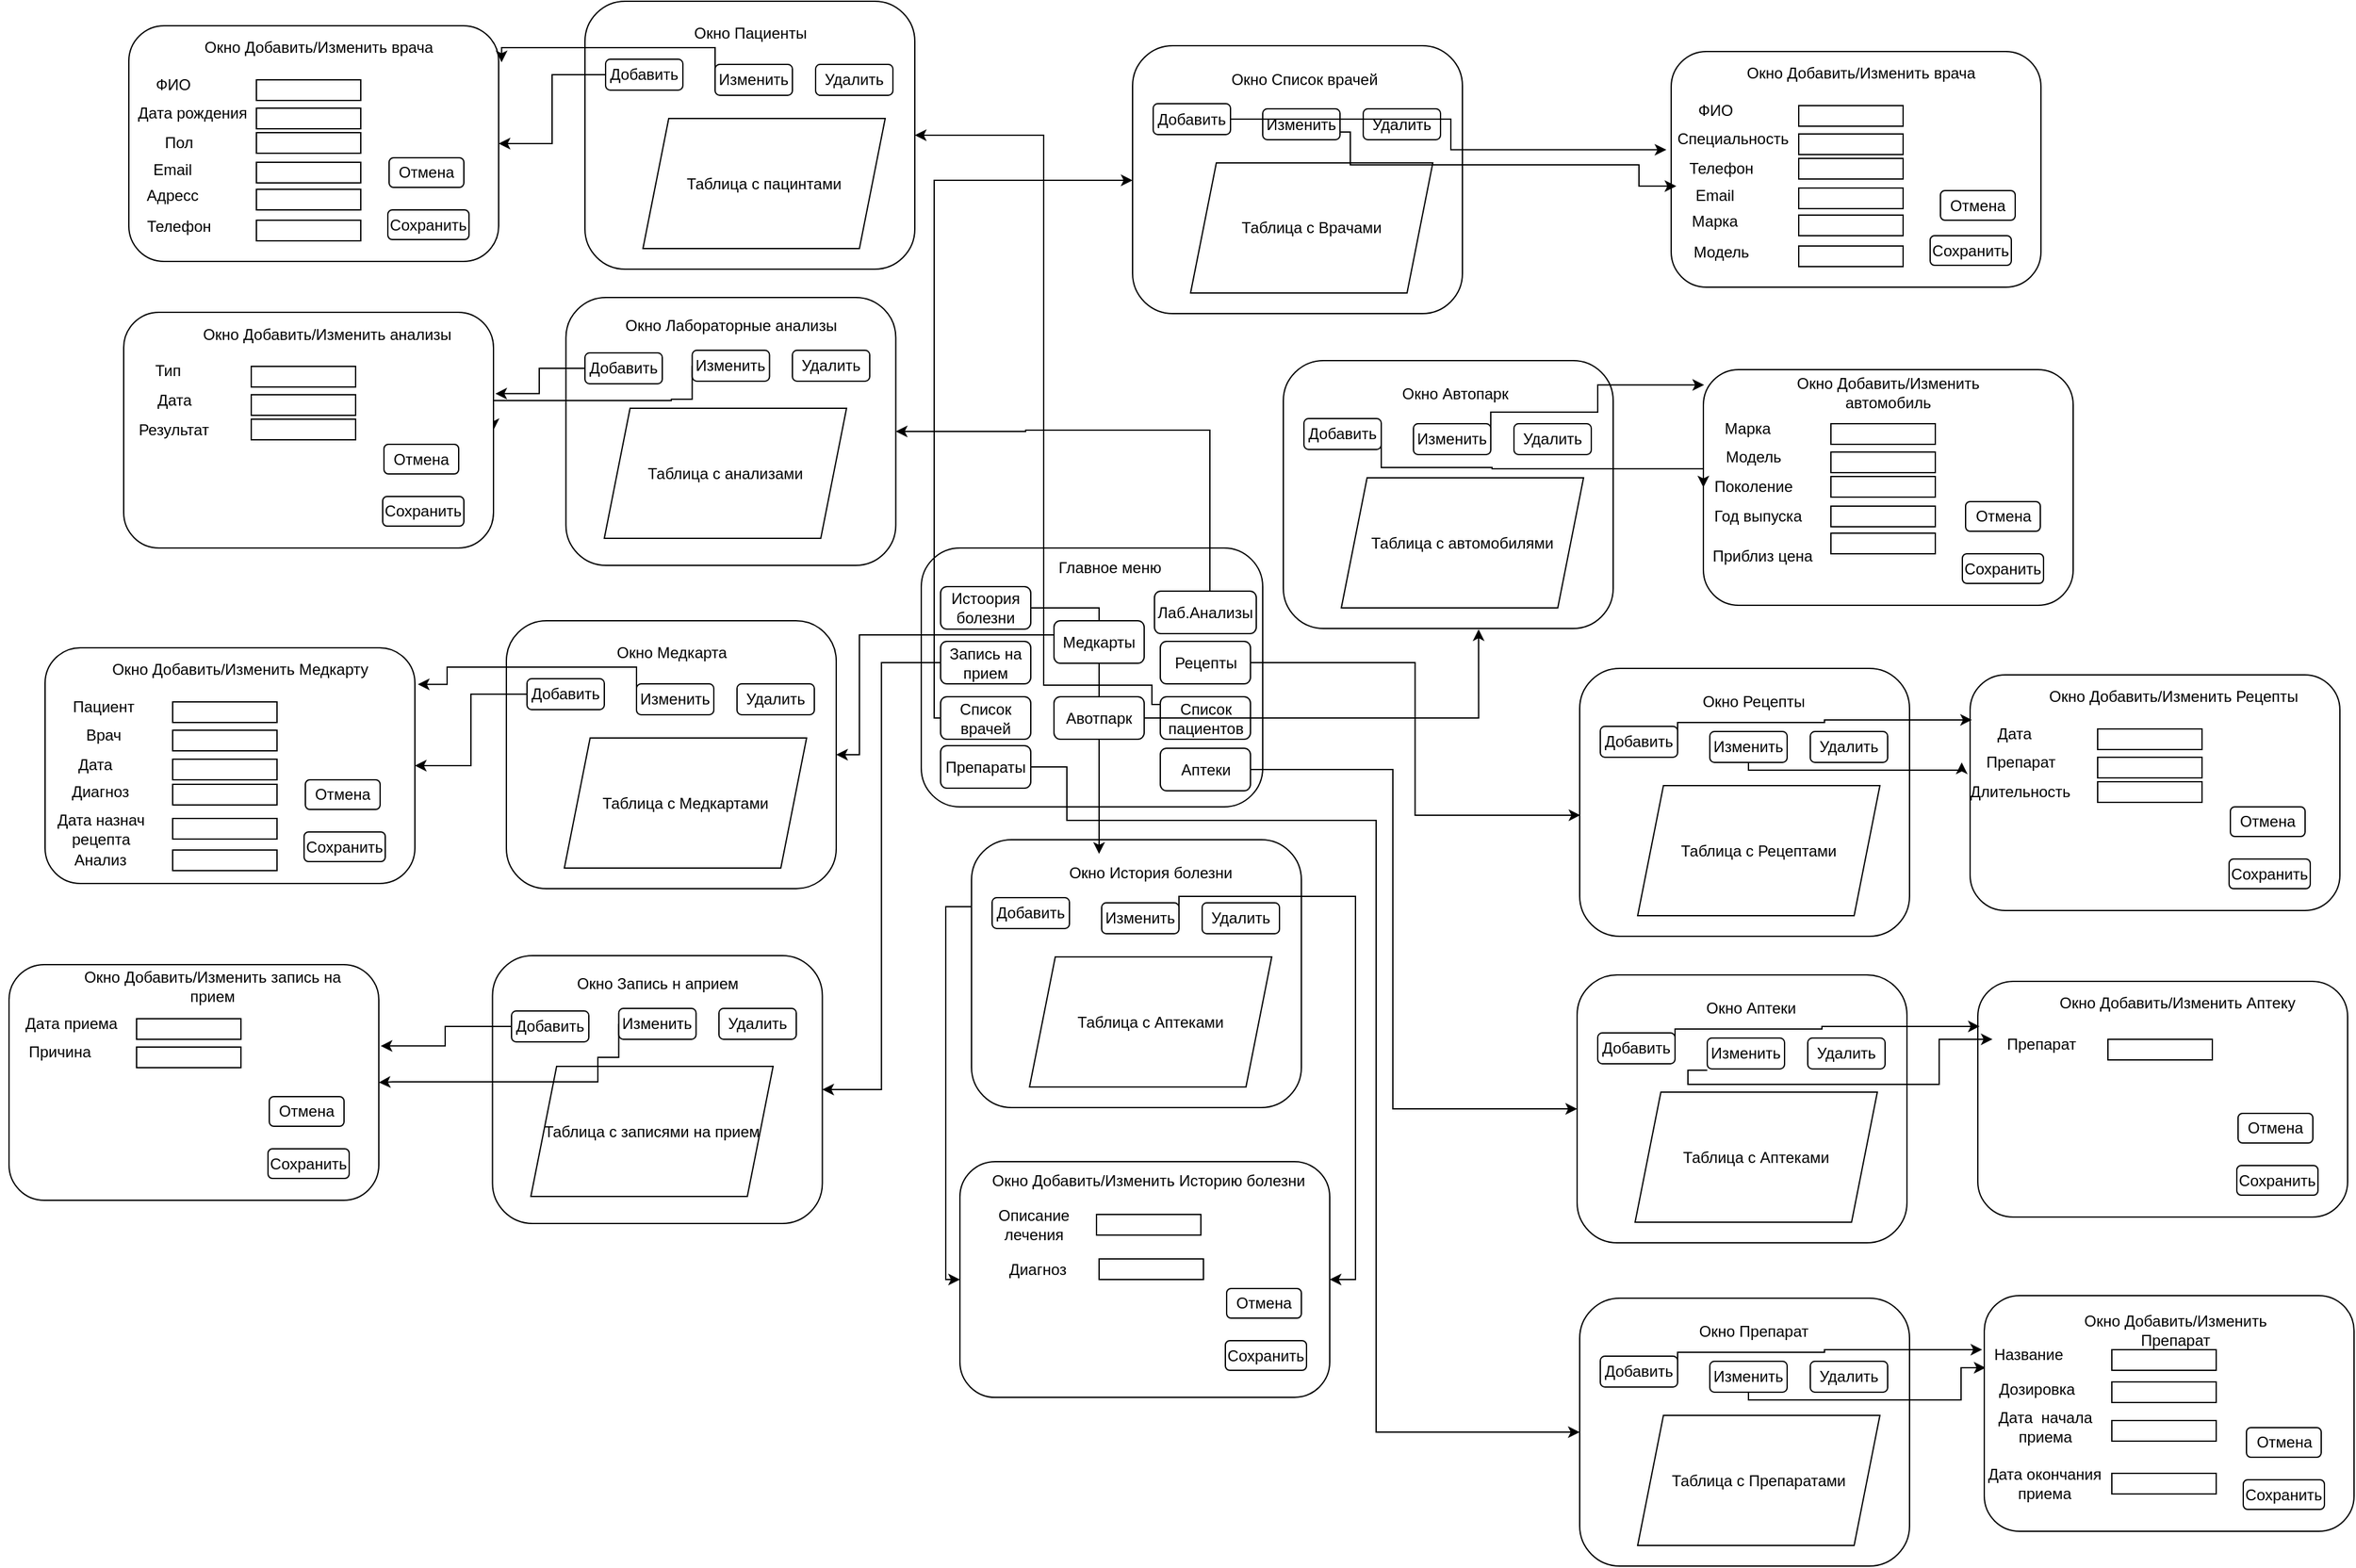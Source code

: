 <mxfile version="24.4.13" type="device">
  <diagram name="Страница — 1" id="p43cIoQ6q70ULzPos9Y_">
    <mxGraphModel dx="3600" dy="2609" grid="0" gridSize="10" guides="1" tooltips="1" connect="1" arrows="1" fold="1" page="1" pageScale="1" pageWidth="827" pageHeight="1169" math="0" shadow="0">
      <root>
        <mxCell id="0" />
        <mxCell id="1" parent="0" />
        <mxCell id="GetknBK_TQtbL3YjagI2-33" value="" style="group" vertex="1" connectable="0" parent="1">
          <mxGeometry x="484" y="-231.5" width="256" height="208" as="geometry" />
        </mxCell>
        <mxCell id="GetknBK_TQtbL3YjagI2-25" value="&lt;div&gt;&lt;br&gt;&lt;/div&gt;" style="rounded=1;whiteSpace=wrap;html=1;container=0;" vertex="1" parent="GetknBK_TQtbL3YjagI2-33">
          <mxGeometry width="256" height="208" as="geometry" />
        </mxCell>
        <mxCell id="GetknBK_TQtbL3YjagI2-26" value="Таблица с Врачами" style="shape=parallelogram;perimeter=parallelogramPerimeter;whiteSpace=wrap;html=1;fixedSize=1;" vertex="1" parent="GetknBK_TQtbL3YjagI2-33">
          <mxGeometry x="45" y="91" width="188" height="101" as="geometry" />
        </mxCell>
        <mxCell id="GetknBK_TQtbL3YjagI2-27" value="Добавить" style="rounded=1;whiteSpace=wrap;html=1;" vertex="1" parent="GetknBK_TQtbL3YjagI2-33">
          <mxGeometry x="16" y="45" width="60" height="24" as="geometry" />
        </mxCell>
        <mxCell id="GetknBK_TQtbL3YjagI2-28" value="Изменить" style="rounded=1;whiteSpace=wrap;html=1;" vertex="1" parent="GetknBK_TQtbL3YjagI2-33">
          <mxGeometry x="101" y="49" width="60" height="24" as="geometry" />
        </mxCell>
        <mxCell id="GetknBK_TQtbL3YjagI2-29" value="Удалить" style="rounded=1;whiteSpace=wrap;html=1;" vertex="1" parent="GetknBK_TQtbL3YjagI2-33">
          <mxGeometry x="179" y="49" width="60" height="24" as="geometry" />
        </mxCell>
        <mxCell id="GetknBK_TQtbL3YjagI2-31" value="Окно Список врачей" style="text;html=1;align=center;verticalAlign=middle;whiteSpace=wrap;rounded=0;" vertex="1" parent="GetknBK_TQtbL3YjagI2-33">
          <mxGeometry x="38" y="11" width="191" height="30" as="geometry" />
        </mxCell>
        <mxCell id="GetknBK_TQtbL3YjagI2-37" value="" style="group" vertex="1" connectable="0" parent="1">
          <mxGeometry x="902" y="-225" width="287" height="181" as="geometry" />
        </mxCell>
        <mxCell id="GetknBK_TQtbL3YjagI2-24" value="сссввцвыы" style="group" vertex="1" connectable="0" parent="GetknBK_TQtbL3YjagI2-37">
          <mxGeometry y="19" width="287" height="162" as="geometry" />
        </mxCell>
        <mxCell id="GetknBK_TQtbL3YjagI2-7" value="" style="rounded=1;whiteSpace=wrap;html=1;" vertex="1" parent="GetknBK_TQtbL3YjagI2-24">
          <mxGeometry y="-21" width="287" height="183" as="geometry" />
        </mxCell>
        <mxCell id="GetknBK_TQtbL3YjagI2-8" value="" style="rounded=0;whiteSpace=wrap;html=1;" vertex="1" parent="GetknBK_TQtbL3YjagI2-24">
          <mxGeometry x="99" y="21" width="81" height="16" as="geometry" />
        </mxCell>
        <mxCell id="GetknBK_TQtbL3YjagI2-9" value="ФИО" style="text;html=1;align=center;verticalAlign=middle;whiteSpace=wrap;rounded=0;" vertex="1" parent="GetknBK_TQtbL3YjagI2-24">
          <mxGeometry x="10.5" y="17" width="47" height="15" as="geometry" />
        </mxCell>
        <mxCell id="GetknBK_TQtbL3YjagI2-10" value="Специальность" style="text;html=1;align=center;verticalAlign=middle;whiteSpace=wrap;rounded=0;" vertex="1" parent="GetknBK_TQtbL3YjagI2-24">
          <mxGeometry x="18" y="32" width="60" height="30" as="geometry" />
        </mxCell>
        <mxCell id="GetknBK_TQtbL3YjagI2-11" value="Телефон" style="text;html=1;align=center;verticalAlign=middle;whiteSpace=wrap;rounded=0;" vertex="1" parent="GetknBK_TQtbL3YjagI2-24">
          <mxGeometry x="9" y="55" width="60" height="30" as="geometry" />
        </mxCell>
        <mxCell id="GetknBK_TQtbL3YjagI2-12" value="Email" style="text;html=1;align=center;verticalAlign=middle;whiteSpace=wrap;rounded=0;" vertex="1" parent="GetknBK_TQtbL3YjagI2-24">
          <mxGeometry x="4" y="76" width="60" height="30" as="geometry" />
        </mxCell>
        <mxCell id="GetknBK_TQtbL3YjagI2-13" value="Марка" style="text;html=1;align=center;verticalAlign=middle;whiteSpace=wrap;rounded=0;" vertex="1" parent="GetknBK_TQtbL3YjagI2-24">
          <mxGeometry x="4" y="96" width="60" height="30" as="geometry" />
        </mxCell>
        <mxCell id="GetknBK_TQtbL3YjagI2-14" value="Модель" style="text;html=1;align=center;verticalAlign=middle;whiteSpace=wrap;rounded=0;" vertex="1" parent="GetknBK_TQtbL3YjagI2-24">
          <mxGeometry x="9" y="120" width="60" height="30" as="geometry" />
        </mxCell>
        <mxCell id="GetknBK_TQtbL3YjagI2-16" value="" style="rounded=0;whiteSpace=wrap;html=1;" vertex="1" parent="GetknBK_TQtbL3YjagI2-24">
          <mxGeometry x="99" y="43" width="81" height="16" as="geometry" />
        </mxCell>
        <mxCell id="GetknBK_TQtbL3YjagI2-17" value="" style="rounded=0;whiteSpace=wrap;html=1;" vertex="1" parent="GetknBK_TQtbL3YjagI2-24">
          <mxGeometry x="99" y="62" width="81" height="16" as="geometry" />
        </mxCell>
        <mxCell id="GetknBK_TQtbL3YjagI2-18" value="" style="rounded=0;whiteSpace=wrap;html=1;" vertex="1" parent="GetknBK_TQtbL3YjagI2-24">
          <mxGeometry x="99" y="85" width="81" height="16" as="geometry" />
        </mxCell>
        <mxCell id="GetknBK_TQtbL3YjagI2-19" value="" style="rounded=0;whiteSpace=wrap;html=1;" vertex="1" parent="GetknBK_TQtbL3YjagI2-24">
          <mxGeometry x="99" y="106" width="81" height="16" as="geometry" />
        </mxCell>
        <mxCell id="GetknBK_TQtbL3YjagI2-20" value="" style="rounded=0;whiteSpace=wrap;html=1;" vertex="1" parent="GetknBK_TQtbL3YjagI2-24">
          <mxGeometry x="99" y="130" width="81" height="16" as="geometry" />
        </mxCell>
        <mxCell id="GetknBK_TQtbL3YjagI2-23" value="Сохранить" style="rounded=1;whiteSpace=wrap;html=1;" vertex="1" parent="GetknBK_TQtbL3YjagI2-24">
          <mxGeometry x="201" y="122" width="63" height="23" as="geometry" />
        </mxCell>
        <mxCell id="GetknBK_TQtbL3YjagI2-99" value="Отмена" style="rounded=1;whiteSpace=wrap;html=1;" vertex="1" parent="GetknBK_TQtbL3YjagI2-24">
          <mxGeometry x="209" y="87" width="58" height="23" as="geometry" />
        </mxCell>
        <mxCell id="GetknBK_TQtbL3YjagI2-34" value="Окно Добавить/Изменить врача" style="text;html=1;align=center;verticalAlign=middle;whiteSpace=wrap;rounded=0;" vertex="1" parent="GetknBK_TQtbL3YjagI2-37">
          <mxGeometry x="52" width="191" height="30" as="geometry" />
        </mxCell>
        <mxCell id="GetknBK_TQtbL3YjagI2-38" style="edgeStyle=orthogonalEdgeStyle;rounded=0;orthogonalLoop=1;jettySize=auto;html=1;exitX=1;exitY=0.5;exitDx=0;exitDy=0;entryX=-0.013;entryY=0.417;entryDx=0;entryDy=0;entryPerimeter=0;" edge="1" parent="1" source="GetknBK_TQtbL3YjagI2-27" target="GetknBK_TQtbL3YjagI2-7">
          <mxGeometry relative="1" as="geometry" />
        </mxCell>
        <mxCell id="GetknBK_TQtbL3YjagI2-39" style="edgeStyle=orthogonalEdgeStyle;rounded=0;orthogonalLoop=1;jettySize=auto;html=1;exitX=1;exitY=0.75;exitDx=0;exitDy=0;entryX=0;entryY=0.25;entryDx=0;entryDy=0;" edge="1" parent="1" source="GetknBK_TQtbL3YjagI2-28" target="GetknBK_TQtbL3YjagI2-12">
          <mxGeometry relative="1" as="geometry">
            <Array as="points">
              <mxPoint x="653" y="-164" />
              <mxPoint x="653" y="-139" />
              <mxPoint x="877" y="-139" />
              <mxPoint x="877" y="-122" />
            </Array>
          </mxGeometry>
        </mxCell>
        <mxCell id="GetknBK_TQtbL3YjagI2-40" value="" style="group" vertex="1" connectable="0" parent="1">
          <mxGeometry x="601" y="13" width="256" height="208" as="geometry" />
        </mxCell>
        <mxCell id="GetknBK_TQtbL3YjagI2-41" value="&lt;div&gt;&lt;br&gt;&lt;/div&gt;" style="rounded=1;whiteSpace=wrap;html=1;container=0;" vertex="1" parent="GetknBK_TQtbL3YjagI2-40">
          <mxGeometry width="256" height="208" as="geometry" />
        </mxCell>
        <mxCell id="GetknBK_TQtbL3YjagI2-42" value="Таблица с автомобилями" style="shape=parallelogram;perimeter=parallelogramPerimeter;whiteSpace=wrap;html=1;fixedSize=1;" vertex="1" parent="GetknBK_TQtbL3YjagI2-40">
          <mxGeometry x="45" y="91" width="188" height="101" as="geometry" />
        </mxCell>
        <mxCell id="GetknBK_TQtbL3YjagI2-43" value="Добавить" style="rounded=1;whiteSpace=wrap;html=1;" vertex="1" parent="GetknBK_TQtbL3YjagI2-40">
          <mxGeometry x="16" y="45" width="60" height="24" as="geometry" />
        </mxCell>
        <mxCell id="GetknBK_TQtbL3YjagI2-44" value="Изменить" style="rounded=1;whiteSpace=wrap;html=1;" vertex="1" parent="GetknBK_TQtbL3YjagI2-40">
          <mxGeometry x="101" y="49" width="60" height="24" as="geometry" />
        </mxCell>
        <mxCell id="GetknBK_TQtbL3YjagI2-45" value="Удалить" style="rounded=1;whiteSpace=wrap;html=1;" vertex="1" parent="GetknBK_TQtbL3YjagI2-40">
          <mxGeometry x="179" y="49" width="60" height="24" as="geometry" />
        </mxCell>
        <mxCell id="GetknBK_TQtbL3YjagI2-46" value="Окно Автопарк" style="text;html=1;align=center;verticalAlign=middle;whiteSpace=wrap;rounded=0;" vertex="1" parent="GetknBK_TQtbL3YjagI2-40">
          <mxGeometry x="38" y="11" width="191" height="30" as="geometry" />
        </mxCell>
        <mxCell id="GetknBK_TQtbL3YjagI2-47" value="" style="group" vertex="1" connectable="0" parent="1">
          <mxGeometry x="927" y="22" width="287" height="181" as="geometry" />
        </mxCell>
        <mxCell id="GetknBK_TQtbL3YjagI2-48" value="сссввцвыы" style="group" vertex="1" connectable="0" parent="GetknBK_TQtbL3YjagI2-47">
          <mxGeometry y="19" width="287" height="162" as="geometry" />
        </mxCell>
        <mxCell id="GetknBK_TQtbL3YjagI2-49" value="" style="rounded=1;whiteSpace=wrap;html=1;" vertex="1" parent="GetknBK_TQtbL3YjagI2-48">
          <mxGeometry y="-21" width="287" height="183" as="geometry" />
        </mxCell>
        <mxCell id="GetknBK_TQtbL3YjagI2-50" value="" style="rounded=0;whiteSpace=wrap;html=1;" vertex="1" parent="GetknBK_TQtbL3YjagI2-48">
          <mxGeometry x="99" y="21" width="81" height="16" as="geometry" />
        </mxCell>
        <mxCell id="GetknBK_TQtbL3YjagI2-51" value="Марка" style="text;html=1;align=center;verticalAlign=middle;whiteSpace=wrap;rounded=0;" vertex="1" parent="GetknBK_TQtbL3YjagI2-48">
          <mxGeometry x="10.5" y="17" width="47" height="15" as="geometry" />
        </mxCell>
        <mxCell id="GetknBK_TQtbL3YjagI2-52" value="Модель" style="text;html=1;align=center;verticalAlign=middle;whiteSpace=wrap;rounded=0;" vertex="1" parent="GetknBK_TQtbL3YjagI2-48">
          <mxGeometry x="9" y="32" width="60" height="30" as="geometry" />
        </mxCell>
        <mxCell id="GetknBK_TQtbL3YjagI2-53" value="Поколение" style="text;html=1;align=center;verticalAlign=middle;whiteSpace=wrap;rounded=0;" vertex="1" parent="GetknBK_TQtbL3YjagI2-48">
          <mxGeometry x="9" y="55" width="60" height="30" as="geometry" />
        </mxCell>
        <mxCell id="GetknBK_TQtbL3YjagI2-54" value="Год выпуска" style="text;html=1;align=center;verticalAlign=middle;whiteSpace=wrap;rounded=0;" vertex="1" parent="GetknBK_TQtbL3YjagI2-48">
          <mxGeometry y="78" width="85" height="30" as="geometry" />
        </mxCell>
        <mxCell id="GetknBK_TQtbL3YjagI2-55" value="Приблиз цена" style="text;html=1;align=center;verticalAlign=middle;whiteSpace=wrap;rounded=0;" vertex="1" parent="GetknBK_TQtbL3YjagI2-48">
          <mxGeometry x="4" y="106" width="84" height="35" as="geometry" />
        </mxCell>
        <mxCell id="GetknBK_TQtbL3YjagI2-57" value="" style="rounded=0;whiteSpace=wrap;html=1;" vertex="1" parent="GetknBK_TQtbL3YjagI2-48">
          <mxGeometry x="99" y="43" width="81" height="16" as="geometry" />
        </mxCell>
        <mxCell id="GetknBK_TQtbL3YjagI2-58" value="" style="rounded=0;whiteSpace=wrap;html=1;" vertex="1" parent="GetknBK_TQtbL3YjagI2-48">
          <mxGeometry x="99" y="62" width="81" height="16" as="geometry" />
        </mxCell>
        <mxCell id="GetknBK_TQtbL3YjagI2-59" value="" style="rounded=0;whiteSpace=wrap;html=1;" vertex="1" parent="GetknBK_TQtbL3YjagI2-48">
          <mxGeometry x="99" y="85" width="81" height="16" as="geometry" />
        </mxCell>
        <mxCell id="GetknBK_TQtbL3YjagI2-60" value="" style="rounded=0;whiteSpace=wrap;html=1;" vertex="1" parent="GetknBK_TQtbL3YjagI2-48">
          <mxGeometry x="99" y="106" width="81" height="16" as="geometry" />
        </mxCell>
        <mxCell id="GetknBK_TQtbL3YjagI2-62" value="Сохранить" style="rounded=1;whiteSpace=wrap;html=1;" vertex="1" parent="GetknBK_TQtbL3YjagI2-48">
          <mxGeometry x="201" y="122" width="63" height="23" as="geometry" />
        </mxCell>
        <mxCell id="GetknBK_TQtbL3YjagI2-98" value="Отмена" style="rounded=1;whiteSpace=wrap;html=1;" vertex="1" parent="GetknBK_TQtbL3YjagI2-48">
          <mxGeometry x="203.5" y="81.5" width="58" height="23" as="geometry" />
        </mxCell>
        <mxCell id="GetknBK_TQtbL3YjagI2-63" value="Окно Добавить/Изменить автомобиль" style="text;html=1;align=center;verticalAlign=middle;whiteSpace=wrap;rounded=0;" vertex="1" parent="1">
          <mxGeometry x="975" y="23" width="191" height="30" as="geometry" />
        </mxCell>
        <mxCell id="GetknBK_TQtbL3YjagI2-64" style="edgeStyle=orthogonalEdgeStyle;rounded=0;orthogonalLoop=1;jettySize=auto;html=1;exitX=1;exitY=0.5;exitDx=0;exitDy=0;entryX=0.002;entryY=0.065;entryDx=0;entryDy=0;entryPerimeter=0;" edge="1" parent="1" source="GetknBK_TQtbL3YjagI2-44" target="GetknBK_TQtbL3YjagI2-49">
          <mxGeometry relative="1" as="geometry">
            <Array as="points">
              <mxPoint x="762" y="53" />
              <mxPoint x="845" y="53" />
              <mxPoint x="845" y="32" />
            </Array>
          </mxGeometry>
        </mxCell>
        <mxCell id="GetknBK_TQtbL3YjagI2-65" style="edgeStyle=orthogonalEdgeStyle;rounded=0;orthogonalLoop=1;jettySize=auto;html=1;exitX=1;exitY=0.5;exitDx=0;exitDy=0;entryX=0;entryY=0.5;entryDx=0;entryDy=0;" edge="1" parent="1" source="GetknBK_TQtbL3YjagI2-43" target="GetknBK_TQtbL3YjagI2-49">
          <mxGeometry relative="1" as="geometry">
            <Array as="points">
              <mxPoint x="677" y="96" />
              <mxPoint x="763" y="96" />
              <mxPoint x="763" y="97" />
              <mxPoint x="927" y="97" />
            </Array>
          </mxGeometry>
        </mxCell>
        <mxCell id="GetknBK_TQtbL3YjagI2-67" value="" style="group" vertex="1" connectable="0" parent="1">
          <mxGeometry x="-295" y="-245" width="287" height="181" as="geometry" />
        </mxCell>
        <mxCell id="GetknBK_TQtbL3YjagI2-68" value="сссввцвыы" style="group" vertex="1" connectable="0" parent="GetknBK_TQtbL3YjagI2-67">
          <mxGeometry y="19" width="287" height="162" as="geometry" />
        </mxCell>
        <mxCell id="GetknBK_TQtbL3YjagI2-69" value="" style="rounded=1;whiteSpace=wrap;html=1;" vertex="1" parent="GetknBK_TQtbL3YjagI2-68">
          <mxGeometry y="-21" width="287" height="183" as="geometry" />
        </mxCell>
        <mxCell id="GetknBK_TQtbL3YjagI2-70" value="" style="rounded=0;whiteSpace=wrap;html=1;" vertex="1" parent="GetknBK_TQtbL3YjagI2-68">
          <mxGeometry x="99" y="21" width="81" height="16" as="geometry" />
        </mxCell>
        <mxCell id="GetknBK_TQtbL3YjagI2-71" value="ФИО" style="text;html=1;align=center;verticalAlign=middle;whiteSpace=wrap;rounded=0;" vertex="1" parent="GetknBK_TQtbL3YjagI2-68">
          <mxGeometry x="10.5" y="17" width="47" height="15" as="geometry" />
        </mxCell>
        <mxCell id="GetknBK_TQtbL3YjagI2-72" value="Дата рождения" style="text;html=1;align=center;verticalAlign=middle;whiteSpace=wrap;rounded=0;" vertex="1" parent="GetknBK_TQtbL3YjagI2-68">
          <mxGeometry x="4" y="32" width="91" height="30" as="geometry" />
        </mxCell>
        <mxCell id="GetknBK_TQtbL3YjagI2-73" value="Пол" style="text;html=1;align=center;verticalAlign=middle;whiteSpace=wrap;rounded=0;" vertex="1" parent="GetknBK_TQtbL3YjagI2-68">
          <mxGeometry x="9" y="55" width="60" height="30" as="geometry" />
        </mxCell>
        <mxCell id="GetknBK_TQtbL3YjagI2-74" value="Email" style="text;html=1;align=center;verticalAlign=middle;whiteSpace=wrap;rounded=0;" vertex="1" parent="GetknBK_TQtbL3YjagI2-68">
          <mxGeometry x="4" y="76" width="60" height="30" as="geometry" />
        </mxCell>
        <mxCell id="GetknBK_TQtbL3YjagI2-75" value="Адресс" style="text;html=1;align=center;verticalAlign=middle;whiteSpace=wrap;rounded=0;" vertex="1" parent="GetknBK_TQtbL3YjagI2-68">
          <mxGeometry x="4" y="96" width="60" height="30" as="geometry" />
        </mxCell>
        <mxCell id="GetknBK_TQtbL3YjagI2-76" value="Телефон" style="text;html=1;align=center;verticalAlign=middle;whiteSpace=wrap;rounded=0;" vertex="1" parent="GetknBK_TQtbL3YjagI2-68">
          <mxGeometry x="9" y="120" width="60" height="30" as="geometry" />
        </mxCell>
        <mxCell id="GetknBK_TQtbL3YjagI2-77" value="" style="rounded=0;whiteSpace=wrap;html=1;" vertex="1" parent="GetknBK_TQtbL3YjagI2-68">
          <mxGeometry x="99" y="43" width="81" height="16" as="geometry" />
        </mxCell>
        <mxCell id="GetknBK_TQtbL3YjagI2-78" value="" style="rounded=0;whiteSpace=wrap;html=1;" vertex="1" parent="GetknBK_TQtbL3YjagI2-68">
          <mxGeometry x="99" y="62" width="81" height="16" as="geometry" />
        </mxCell>
        <mxCell id="GetknBK_TQtbL3YjagI2-79" value="" style="rounded=0;whiteSpace=wrap;html=1;" vertex="1" parent="GetknBK_TQtbL3YjagI2-68">
          <mxGeometry x="99" y="85" width="81" height="16" as="geometry" />
        </mxCell>
        <mxCell id="GetknBK_TQtbL3YjagI2-80" value="" style="rounded=0;whiteSpace=wrap;html=1;" vertex="1" parent="GetknBK_TQtbL3YjagI2-68">
          <mxGeometry x="99" y="106" width="81" height="16" as="geometry" />
        </mxCell>
        <mxCell id="GetknBK_TQtbL3YjagI2-81" value="" style="rounded=0;whiteSpace=wrap;html=1;" vertex="1" parent="GetknBK_TQtbL3YjagI2-68">
          <mxGeometry x="99" y="130" width="81" height="16" as="geometry" />
        </mxCell>
        <mxCell id="GetknBK_TQtbL3YjagI2-82" value="Сохранить" style="rounded=1;whiteSpace=wrap;html=1;" vertex="1" parent="GetknBK_TQtbL3YjagI2-68">
          <mxGeometry x="201" y="122" width="63" height="23" as="geometry" />
        </mxCell>
        <mxCell id="GetknBK_TQtbL3YjagI2-97" value="Отмена" style="rounded=1;whiteSpace=wrap;html=1;" vertex="1" parent="GetknBK_TQtbL3YjagI2-68">
          <mxGeometry x="202" y="81.5" width="58" height="23" as="geometry" />
        </mxCell>
        <mxCell id="GetknBK_TQtbL3YjagI2-83" value="Окно Добавить/Изменить врача" style="text;html=1;align=center;verticalAlign=middle;whiteSpace=wrap;rounded=0;" vertex="1" parent="GetknBK_TQtbL3YjagI2-67">
          <mxGeometry x="52" width="191" height="30" as="geometry" />
        </mxCell>
        <mxCell id="GetknBK_TQtbL3YjagI2-89" value="&lt;div&gt;&lt;br&gt;&lt;/div&gt;" style="rounded=1;whiteSpace=wrap;html=1;container=0;" vertex="1" parent="1">
          <mxGeometry x="44.23" y="-36.0" width="256" height="208" as="geometry" />
        </mxCell>
        <mxCell id="GetknBK_TQtbL3YjagI2-90" value="Таблица с анализами" style="shape=parallelogram;perimeter=parallelogramPerimeter;whiteSpace=wrap;html=1;fixedSize=1;" vertex="1" parent="1">
          <mxGeometry x="74" y="50.0" width="188" height="101" as="geometry" />
        </mxCell>
        <mxCell id="GetknBK_TQtbL3YjagI2-121" style="edgeStyle=orthogonalEdgeStyle;rounded=0;orthogonalLoop=1;jettySize=auto;html=1;exitX=0;exitY=0.5;exitDx=0;exitDy=0;entryX=1.005;entryY=0.345;entryDx=0;entryDy=0;entryPerimeter=0;" edge="1" parent="1" source="GetknBK_TQtbL3YjagI2-91" target="GetknBK_TQtbL3YjagI2-102">
          <mxGeometry relative="1" as="geometry">
            <mxPoint x="-129.0" y="-20.75" as="targetPoint" />
          </mxGeometry>
        </mxCell>
        <mxCell id="GetknBK_TQtbL3YjagI2-91" value="Добавить" style="rounded=1;whiteSpace=wrap;html=1;" vertex="1" parent="1">
          <mxGeometry x="59" y="7.0" width="60" height="24" as="geometry" />
        </mxCell>
        <mxCell id="GetknBK_TQtbL3YjagI2-122" style="edgeStyle=orthogonalEdgeStyle;rounded=0;orthogonalLoop=1;jettySize=auto;html=1;exitX=0;exitY=0.5;exitDx=0;exitDy=0;entryX=1;entryY=0.5;entryDx=0;entryDy=0;" edge="1" parent="1" source="GetknBK_TQtbL3YjagI2-93" target="GetknBK_TQtbL3YjagI2-102">
          <mxGeometry relative="1" as="geometry">
            <Array as="points">
              <mxPoint x="142" y="43" />
              <mxPoint x="126" y="43" />
              <mxPoint x="-102" y="44" />
            </Array>
          </mxGeometry>
        </mxCell>
        <mxCell id="GetknBK_TQtbL3YjagI2-93" value="Изменить" style="rounded=1;whiteSpace=wrap;html=1;" vertex="1" parent="1">
          <mxGeometry x="142.23" y="5.0" width="60" height="24" as="geometry" />
        </mxCell>
        <mxCell id="GetknBK_TQtbL3YjagI2-94" value="Удалить" style="rounded=1;whiteSpace=wrap;html=1;" vertex="1" parent="1">
          <mxGeometry x="220" y="5.0" width="60" height="24" as="geometry" />
        </mxCell>
        <mxCell id="GetknBK_TQtbL3YjagI2-95" value="Окно Лабораторные анализы" style="text;html=1;align=center;verticalAlign=middle;whiteSpace=wrap;rounded=0;" vertex="1" parent="1">
          <mxGeometry x="79.87" y="-29" width="184.73" height="30" as="geometry" />
        </mxCell>
        <mxCell id="GetknBK_TQtbL3YjagI2-100" value="" style="group" vertex="1" connectable="0" parent="1">
          <mxGeometry x="-299" y="-22.5" width="287" height="181" as="geometry" />
        </mxCell>
        <mxCell id="GetknBK_TQtbL3YjagI2-101" value="сссввцвыы" style="group" vertex="1" connectable="0" parent="GetknBK_TQtbL3YjagI2-100">
          <mxGeometry y="19" width="287" height="162" as="geometry" />
        </mxCell>
        <mxCell id="GetknBK_TQtbL3YjagI2-102" value="" style="rounded=1;whiteSpace=wrap;html=1;" vertex="1" parent="GetknBK_TQtbL3YjagI2-101">
          <mxGeometry y="-21" width="287" height="183" as="geometry" />
        </mxCell>
        <mxCell id="GetknBK_TQtbL3YjagI2-103" value="" style="rounded=0;whiteSpace=wrap;html=1;" vertex="1" parent="GetknBK_TQtbL3YjagI2-101">
          <mxGeometry x="99" y="21" width="81" height="16" as="geometry" />
        </mxCell>
        <mxCell id="GetknBK_TQtbL3YjagI2-104" value="Тип" style="text;html=1;align=center;verticalAlign=middle;whiteSpace=wrap;rounded=0;" vertex="1" parent="GetknBK_TQtbL3YjagI2-101">
          <mxGeometry x="10.5" y="17" width="47" height="15" as="geometry" />
        </mxCell>
        <mxCell id="GetknBK_TQtbL3YjagI2-105" value="Дата" style="text;html=1;align=center;verticalAlign=middle;whiteSpace=wrap;rounded=0;" vertex="1" parent="GetknBK_TQtbL3YjagI2-101">
          <mxGeometry x="-6.5" y="32" width="91" height="30" as="geometry" />
        </mxCell>
        <mxCell id="GetknBK_TQtbL3YjagI2-106" value="Результат" style="text;html=1;align=center;verticalAlign=middle;whiteSpace=wrap;rounded=0;" vertex="1" parent="GetknBK_TQtbL3YjagI2-101">
          <mxGeometry x="9" y="55" width="60" height="30" as="geometry" />
        </mxCell>
        <mxCell id="GetknBK_TQtbL3YjagI2-110" value="" style="rounded=0;whiteSpace=wrap;html=1;" vertex="1" parent="GetknBK_TQtbL3YjagI2-101">
          <mxGeometry x="99" y="43" width="81" height="16" as="geometry" />
        </mxCell>
        <mxCell id="GetknBK_TQtbL3YjagI2-111" value="" style="rounded=0;whiteSpace=wrap;html=1;" vertex="1" parent="GetknBK_TQtbL3YjagI2-101">
          <mxGeometry x="99" y="62" width="81" height="16" as="geometry" />
        </mxCell>
        <mxCell id="GetknBK_TQtbL3YjagI2-115" value="Сохранить" style="rounded=1;whiteSpace=wrap;html=1;" vertex="1" parent="GetknBK_TQtbL3YjagI2-101">
          <mxGeometry x="201" y="122" width="63" height="23" as="geometry" />
        </mxCell>
        <mxCell id="GetknBK_TQtbL3YjagI2-116" value="Отмена" style="rounded=1;whiteSpace=wrap;html=1;" vertex="1" parent="GetknBK_TQtbL3YjagI2-101">
          <mxGeometry x="202" y="81.5" width="58" height="23" as="geometry" />
        </mxCell>
        <mxCell id="GetknBK_TQtbL3YjagI2-117" value="Окно Добавить/Изменить анализы" style="text;html=1;align=center;verticalAlign=middle;whiteSpace=wrap;rounded=0;" vertex="1" parent="GetknBK_TQtbL3YjagI2-100">
          <mxGeometry x="52" width="212" height="30" as="geometry" />
        </mxCell>
        <mxCell id="GetknBK_TQtbL3YjagI2-129" value="" style="group" vertex="1" connectable="0" parent="1">
          <mxGeometry x="831" y="252" width="256" height="208" as="geometry" />
        </mxCell>
        <mxCell id="GetknBK_TQtbL3YjagI2-130" value="&lt;div&gt;&lt;br&gt;&lt;/div&gt;" style="rounded=1;whiteSpace=wrap;html=1;container=0;" vertex="1" parent="GetknBK_TQtbL3YjagI2-129">
          <mxGeometry width="256" height="208" as="geometry" />
        </mxCell>
        <mxCell id="GetknBK_TQtbL3YjagI2-131" value="Таблица с Рецептами" style="shape=parallelogram;perimeter=parallelogramPerimeter;whiteSpace=wrap;html=1;fixedSize=1;" vertex="1" parent="GetknBK_TQtbL3YjagI2-129">
          <mxGeometry x="45" y="91" width="188" height="101" as="geometry" />
        </mxCell>
        <mxCell id="GetknBK_TQtbL3YjagI2-132" value="Добавить" style="rounded=1;whiteSpace=wrap;html=1;" vertex="1" parent="GetknBK_TQtbL3YjagI2-129">
          <mxGeometry x="16" y="45" width="60" height="24" as="geometry" />
        </mxCell>
        <mxCell id="GetknBK_TQtbL3YjagI2-133" value="Изменить" style="rounded=1;whiteSpace=wrap;html=1;" vertex="1" parent="GetknBK_TQtbL3YjagI2-129">
          <mxGeometry x="101" y="49" width="60" height="24" as="geometry" />
        </mxCell>
        <mxCell id="GetknBK_TQtbL3YjagI2-134" value="Удалить" style="rounded=1;whiteSpace=wrap;html=1;" vertex="1" parent="GetknBK_TQtbL3YjagI2-129">
          <mxGeometry x="179" y="49" width="60" height="24" as="geometry" />
        </mxCell>
        <mxCell id="GetknBK_TQtbL3YjagI2-135" value="&amp;nbsp;Окно Рецепты" style="text;html=1;align=center;verticalAlign=middle;whiteSpace=wrap;rounded=0;" vertex="1" parent="GetknBK_TQtbL3YjagI2-129">
          <mxGeometry x="38" y="11" width="191" height="30" as="geometry" />
        </mxCell>
        <mxCell id="GetknBK_TQtbL3YjagI2-136" value="" style="group" vertex="1" connectable="0" parent="1">
          <mxGeometry x="1134" y="259" width="287" height="181" as="geometry" />
        </mxCell>
        <mxCell id="GetknBK_TQtbL3YjagI2-137" value="сссввцвыы" style="group" vertex="1" connectable="0" parent="GetknBK_TQtbL3YjagI2-136">
          <mxGeometry y="19" width="287" height="162" as="geometry" />
        </mxCell>
        <mxCell id="GetknBK_TQtbL3YjagI2-138" value="" style="rounded=1;whiteSpace=wrap;html=1;" vertex="1" parent="GetknBK_TQtbL3YjagI2-137">
          <mxGeometry y="-21" width="287" height="183" as="geometry" />
        </mxCell>
        <mxCell id="GetknBK_TQtbL3YjagI2-139" value="" style="rounded=0;whiteSpace=wrap;html=1;" vertex="1" parent="GetknBK_TQtbL3YjagI2-137">
          <mxGeometry x="99" y="21" width="81" height="16" as="geometry" />
        </mxCell>
        <mxCell id="GetknBK_TQtbL3YjagI2-140" value="Дата" style="text;html=1;align=center;verticalAlign=middle;whiteSpace=wrap;rounded=0;" vertex="1" parent="GetknBK_TQtbL3YjagI2-137">
          <mxGeometry x="10.5" y="17" width="47" height="15" as="geometry" />
        </mxCell>
        <mxCell id="GetknBK_TQtbL3YjagI2-141" value="Препарат" style="text;html=1;align=center;verticalAlign=middle;whiteSpace=wrap;rounded=0;" vertex="1" parent="GetknBK_TQtbL3YjagI2-137">
          <mxGeometry x="-6.5" y="32" width="91" height="30" as="geometry" />
        </mxCell>
        <mxCell id="GetknBK_TQtbL3YjagI2-142" value="Длительность" style="text;html=1;align=center;verticalAlign=middle;whiteSpace=wrap;rounded=0;" vertex="1" parent="GetknBK_TQtbL3YjagI2-137">
          <mxGeometry x="9" y="55" width="60" height="30" as="geometry" />
        </mxCell>
        <mxCell id="GetknBK_TQtbL3YjagI2-143" value="" style="rounded=0;whiteSpace=wrap;html=1;" vertex="1" parent="GetknBK_TQtbL3YjagI2-137">
          <mxGeometry x="99" y="43" width="81" height="16" as="geometry" />
        </mxCell>
        <mxCell id="GetknBK_TQtbL3YjagI2-144" value="" style="rounded=0;whiteSpace=wrap;html=1;" vertex="1" parent="GetknBK_TQtbL3YjagI2-137">
          <mxGeometry x="99" y="62" width="81" height="16" as="geometry" />
        </mxCell>
        <mxCell id="GetknBK_TQtbL3YjagI2-145" value="Сохранить" style="rounded=1;whiteSpace=wrap;html=1;" vertex="1" parent="GetknBK_TQtbL3YjagI2-137">
          <mxGeometry x="201" y="122" width="63" height="23" as="geometry" />
        </mxCell>
        <mxCell id="GetknBK_TQtbL3YjagI2-146" value="Отмена" style="rounded=1;whiteSpace=wrap;html=1;" vertex="1" parent="GetknBK_TQtbL3YjagI2-137">
          <mxGeometry x="202" y="81.5" width="58" height="23" as="geometry" />
        </mxCell>
        <mxCell id="GetknBK_TQtbL3YjagI2-147" value="Окно Добавить/Изменить Рецепты" style="text;html=1;align=center;verticalAlign=middle;whiteSpace=wrap;rounded=0;" vertex="1" parent="GetknBK_TQtbL3YjagI2-136">
          <mxGeometry x="52" width="212" height="30" as="geometry" />
        </mxCell>
        <mxCell id="GetknBK_TQtbL3YjagI2-148" style="edgeStyle=orthogonalEdgeStyle;rounded=0;orthogonalLoop=1;jettySize=auto;html=1;exitX=0.5;exitY=1;exitDx=0;exitDy=0;entryX=0;entryY=0.5;entryDx=0;entryDy=0;" edge="1" parent="1" source="GetknBK_TQtbL3YjagI2-133" target="GetknBK_TQtbL3YjagI2-141">
          <mxGeometry relative="1" as="geometry">
            <Array as="points">
              <mxPoint x="962" y="331" />
              <mxPoint x="1127" y="331" />
            </Array>
          </mxGeometry>
        </mxCell>
        <mxCell id="GetknBK_TQtbL3YjagI2-149" style="edgeStyle=orthogonalEdgeStyle;rounded=0;orthogonalLoop=1;jettySize=auto;html=1;exitX=1;exitY=0.5;exitDx=0;exitDy=0;entryX=0.005;entryY=0.191;entryDx=0;entryDy=0;entryPerimeter=0;" edge="1" parent="1" source="GetknBK_TQtbL3YjagI2-132" target="GetknBK_TQtbL3YjagI2-138">
          <mxGeometry relative="1" as="geometry">
            <Array as="points">
              <mxPoint x="907" y="294" />
              <mxPoint x="1021" y="294" />
              <mxPoint x="1021" y="292" />
            </Array>
          </mxGeometry>
        </mxCell>
        <mxCell id="GetknBK_TQtbL3YjagI2-150" value="" style="group" vertex="1" connectable="0" parent="1">
          <mxGeometry x="829" y="490" width="281" height="225" as="geometry" />
        </mxCell>
        <mxCell id="GetknBK_TQtbL3YjagI2-151" value="&lt;div&gt;&lt;br&gt;&lt;/div&gt;" style="rounded=1;whiteSpace=wrap;html=1;container=0;" vertex="1" parent="GetknBK_TQtbL3YjagI2-150">
          <mxGeometry width="256" height="208" as="geometry" />
        </mxCell>
        <mxCell id="GetknBK_TQtbL3YjagI2-152" value="Таблица с Аптеками" style="shape=parallelogram;perimeter=parallelogramPerimeter;whiteSpace=wrap;html=1;fixedSize=1;" vertex="1" parent="GetknBK_TQtbL3YjagI2-150">
          <mxGeometry x="45" y="91" width="188" height="101" as="geometry" />
        </mxCell>
        <mxCell id="GetknBK_TQtbL3YjagI2-153" value="Добавить" style="rounded=1;whiteSpace=wrap;html=1;" vertex="1" parent="GetknBK_TQtbL3YjagI2-150">
          <mxGeometry x="16" y="45" width="60" height="24" as="geometry" />
        </mxCell>
        <mxCell id="GetknBK_TQtbL3YjagI2-154" value="Изменить" style="rounded=1;whiteSpace=wrap;html=1;" vertex="1" parent="GetknBK_TQtbL3YjagI2-150">
          <mxGeometry x="101" y="49" width="60" height="24" as="geometry" />
        </mxCell>
        <mxCell id="GetknBK_TQtbL3YjagI2-155" value="Удалить" style="rounded=1;whiteSpace=wrap;html=1;" vertex="1" parent="GetknBK_TQtbL3YjagI2-150">
          <mxGeometry x="179" y="49" width="60" height="24" as="geometry" />
        </mxCell>
        <mxCell id="GetknBK_TQtbL3YjagI2-156" value="&amp;nbsp;Окно Аптеки" style="text;html=1;align=center;verticalAlign=middle;whiteSpace=wrap;rounded=0;" vertex="1" parent="GetknBK_TQtbL3YjagI2-150">
          <mxGeometry x="38" y="11" width="191" height="30" as="geometry" />
        </mxCell>
        <mxCell id="GetknBK_TQtbL3YjagI2-157" value="" style="group" vertex="1" connectable="0" parent="1">
          <mxGeometry x="1137" y="497" width="287" height="181" as="geometry" />
        </mxCell>
        <mxCell id="GetknBK_TQtbL3YjagI2-158" value="сссввцвыы" style="group" vertex="1" connectable="0" parent="GetknBK_TQtbL3YjagI2-157">
          <mxGeometry x="3" y="19" width="287" height="162" as="geometry" />
        </mxCell>
        <mxCell id="GetknBK_TQtbL3YjagI2-159" value="" style="rounded=1;whiteSpace=wrap;html=1;" vertex="1" parent="GetknBK_TQtbL3YjagI2-158">
          <mxGeometry y="-21" width="287" height="183" as="geometry" />
        </mxCell>
        <mxCell id="GetknBK_TQtbL3YjagI2-162" value="Препарат" style="text;html=1;align=center;verticalAlign=middle;whiteSpace=wrap;rounded=0;" vertex="1" parent="GetknBK_TQtbL3YjagI2-158">
          <mxGeometry x="4" y="13" width="91" height="30" as="geometry" />
        </mxCell>
        <mxCell id="GetknBK_TQtbL3YjagI2-164" value="" style="rounded=0;whiteSpace=wrap;html=1;" vertex="1" parent="GetknBK_TQtbL3YjagI2-158">
          <mxGeometry x="101" y="24" width="81" height="16" as="geometry" />
        </mxCell>
        <mxCell id="GetknBK_TQtbL3YjagI2-166" value="Сохранить" style="rounded=1;whiteSpace=wrap;html=1;" vertex="1" parent="GetknBK_TQtbL3YjagI2-158">
          <mxGeometry x="201" y="122" width="63" height="23" as="geometry" />
        </mxCell>
        <mxCell id="GetknBK_TQtbL3YjagI2-167" value="Отмена" style="rounded=1;whiteSpace=wrap;html=1;" vertex="1" parent="GetknBK_TQtbL3YjagI2-158">
          <mxGeometry x="202" y="81.5" width="58" height="23" as="geometry" />
        </mxCell>
        <mxCell id="GetknBK_TQtbL3YjagI2-168" value="Окно Добавить/Изменить Аптеку" style="text;html=1;align=center;verticalAlign=middle;whiteSpace=wrap;rounded=0;" vertex="1" parent="GetknBK_TQtbL3YjagI2-157">
          <mxGeometry x="52" width="212" height="30" as="geometry" />
        </mxCell>
        <mxCell id="GetknBK_TQtbL3YjagI2-170" style="edgeStyle=orthogonalEdgeStyle;rounded=0;orthogonalLoop=1;jettySize=auto;html=1;exitX=1;exitY=0.5;exitDx=0;exitDy=0;entryX=0.005;entryY=0.191;entryDx=0;entryDy=0;entryPerimeter=0;" edge="1" parent="1" source="GetknBK_TQtbL3YjagI2-153" target="GetknBK_TQtbL3YjagI2-159">
          <mxGeometry relative="1" as="geometry">
            <Array as="points">
              <mxPoint x="905" y="532" />
              <mxPoint x="1019" y="532" />
              <mxPoint x="1019" y="530" />
            </Array>
          </mxGeometry>
        </mxCell>
        <mxCell id="GetknBK_TQtbL3YjagI2-171" value="" style="group" vertex="1" connectable="0" parent="1">
          <mxGeometry x="831" y="741" width="256" height="208" as="geometry" />
        </mxCell>
        <mxCell id="GetknBK_TQtbL3YjagI2-172" value="&lt;div&gt;&lt;br&gt;&lt;/div&gt;" style="rounded=1;whiteSpace=wrap;html=1;container=0;" vertex="1" parent="GetknBK_TQtbL3YjagI2-171">
          <mxGeometry width="256" height="208" as="geometry" />
        </mxCell>
        <mxCell id="GetknBK_TQtbL3YjagI2-173" value="Таблица с Препаратами" style="shape=parallelogram;perimeter=parallelogramPerimeter;whiteSpace=wrap;html=1;fixedSize=1;" vertex="1" parent="GetknBK_TQtbL3YjagI2-171">
          <mxGeometry x="45" y="91" width="188" height="101" as="geometry" />
        </mxCell>
        <mxCell id="GetknBK_TQtbL3YjagI2-174" value="Добавить" style="rounded=1;whiteSpace=wrap;html=1;" vertex="1" parent="GetknBK_TQtbL3YjagI2-171">
          <mxGeometry x="16" y="45" width="60" height="24" as="geometry" />
        </mxCell>
        <mxCell id="GetknBK_TQtbL3YjagI2-175" value="Изменить" style="rounded=1;whiteSpace=wrap;html=1;" vertex="1" parent="GetknBK_TQtbL3YjagI2-171">
          <mxGeometry x="101" y="49" width="60" height="24" as="geometry" />
        </mxCell>
        <mxCell id="GetknBK_TQtbL3YjagI2-176" value="Удалить" style="rounded=1;whiteSpace=wrap;html=1;" vertex="1" parent="GetknBK_TQtbL3YjagI2-171">
          <mxGeometry x="179" y="49" width="60" height="24" as="geometry" />
        </mxCell>
        <mxCell id="GetknBK_TQtbL3YjagI2-177" value="&amp;nbsp;Окно Препарат" style="text;html=1;align=center;verticalAlign=middle;whiteSpace=wrap;rounded=0;" vertex="1" parent="GetknBK_TQtbL3YjagI2-171">
          <mxGeometry x="38" y="11" width="191" height="30" as="geometry" />
        </mxCell>
        <mxCell id="GetknBK_TQtbL3YjagI2-186" style="edgeStyle=orthogonalEdgeStyle;rounded=0;orthogonalLoop=1;jettySize=auto;html=1;exitX=0.5;exitY=1;exitDx=0;exitDy=0;entryX=0;entryY=0.5;entryDx=0;entryDy=0;" edge="1" parent="1" source="GetknBK_TQtbL3YjagI2-175">
          <mxGeometry relative="1" as="geometry">
            <Array as="points">
              <mxPoint x="962" y="820" />
              <mxPoint x="1127" y="820" />
            </Array>
            <mxPoint x="1146" y="795" as="targetPoint" />
          </mxGeometry>
        </mxCell>
        <mxCell id="GetknBK_TQtbL3YjagI2-187" style="edgeStyle=orthogonalEdgeStyle;rounded=0;orthogonalLoop=1;jettySize=auto;html=1;exitX=1;exitY=0.5;exitDx=0;exitDy=0;entryX=0.005;entryY=0.191;entryDx=0;entryDy=0;entryPerimeter=0;" edge="1" parent="1" source="GetknBK_TQtbL3YjagI2-174">
          <mxGeometry relative="1" as="geometry">
            <Array as="points">
              <mxPoint x="907" y="783" />
              <mxPoint x="1021" y="783" />
              <mxPoint x="1021" y="781" />
            </Array>
            <mxPoint x="1143.435" y="780.953" as="targetPoint" />
          </mxGeometry>
        </mxCell>
        <mxCell id="GetknBK_TQtbL3YjagI2-188" value="" style="group" vertex="1" connectable="0" parent="1">
          <mxGeometry x="1145" y="741" width="287" height="181" as="geometry" />
        </mxCell>
        <mxCell id="GetknBK_TQtbL3YjagI2-189" value="сссввцвыы" style="group" vertex="1" connectable="0" parent="GetknBK_TQtbL3YjagI2-188">
          <mxGeometry y="19" width="287" height="162" as="geometry" />
        </mxCell>
        <mxCell id="GetknBK_TQtbL3YjagI2-190" value="" style="rounded=1;whiteSpace=wrap;html=1;" vertex="1" parent="GetknBK_TQtbL3YjagI2-189">
          <mxGeometry y="-21" width="287" height="183" as="geometry" />
        </mxCell>
        <mxCell id="GetknBK_TQtbL3YjagI2-191" value="" style="rounded=0;whiteSpace=wrap;html=1;" vertex="1" parent="GetknBK_TQtbL3YjagI2-189">
          <mxGeometry x="99" y="21" width="81" height="16" as="geometry" />
        </mxCell>
        <mxCell id="GetknBK_TQtbL3YjagI2-192" value="Название" style="text;html=1;align=center;verticalAlign=middle;whiteSpace=wrap;rounded=0;" vertex="1" parent="GetknBK_TQtbL3YjagI2-189">
          <mxGeometry x="10.5" y="17" width="47" height="15" as="geometry" />
        </mxCell>
        <mxCell id="GetknBK_TQtbL3YjagI2-193" value="Дозировка" style="text;html=1;align=center;verticalAlign=middle;whiteSpace=wrap;rounded=0;" vertex="1" parent="GetknBK_TQtbL3YjagI2-189">
          <mxGeometry x="10.5" y="37" width="60" height="30" as="geometry" />
        </mxCell>
        <mxCell id="GetknBK_TQtbL3YjagI2-194" value="Дата&amp;nbsp; начала приема" style="text;html=1;align=center;verticalAlign=middle;whiteSpace=wrap;rounded=0;" vertex="1" parent="GetknBK_TQtbL3YjagI2-189">
          <mxGeometry x="4.5" y="66" width="85" height="30" as="geometry" />
        </mxCell>
        <mxCell id="GetknBK_TQtbL3YjagI2-195" value="Дата окончания приема" style="text;html=1;align=center;verticalAlign=middle;whiteSpace=wrap;rounded=0;" vertex="1" parent="GetknBK_TQtbL3YjagI2-189">
          <mxGeometry x="-5" y="110" width="104" height="30" as="geometry" />
        </mxCell>
        <mxCell id="GetknBK_TQtbL3YjagI2-197" value="" style="rounded=0;whiteSpace=wrap;html=1;" vertex="1" parent="GetknBK_TQtbL3YjagI2-189">
          <mxGeometry x="99" y="46" width="81" height="16" as="geometry" />
        </mxCell>
        <mxCell id="GetknBK_TQtbL3YjagI2-198" value="" style="rounded=0;whiteSpace=wrap;html=1;" vertex="1" parent="GetknBK_TQtbL3YjagI2-189">
          <mxGeometry x="99" y="76" width="81" height="16" as="geometry" />
        </mxCell>
        <mxCell id="GetknBK_TQtbL3YjagI2-199" value="" style="rounded=0;whiteSpace=wrap;html=1;" vertex="1" parent="GetknBK_TQtbL3YjagI2-189">
          <mxGeometry x="99" y="117" width="81" height="16" as="geometry" />
        </mxCell>
        <mxCell id="GetknBK_TQtbL3YjagI2-201" value="Сохранить" style="rounded=1;whiteSpace=wrap;html=1;" vertex="1" parent="GetknBK_TQtbL3YjagI2-189">
          <mxGeometry x="201" y="122" width="63" height="23" as="geometry" />
        </mxCell>
        <mxCell id="GetknBK_TQtbL3YjagI2-202" value="Отмена" style="rounded=1;whiteSpace=wrap;html=1;" vertex="1" parent="GetknBK_TQtbL3YjagI2-189">
          <mxGeometry x="203.5" y="81.5" width="58" height="23" as="geometry" />
        </mxCell>
        <mxCell id="GetknBK_TQtbL3YjagI2-203" value="Окно Добавить/Изменить Препарат" style="text;html=1;align=center;verticalAlign=middle;whiteSpace=wrap;rounded=0;" vertex="1" parent="GetknBK_TQtbL3YjagI2-189">
          <mxGeometry x="53" y="-9" width="191" height="30" as="geometry" />
        </mxCell>
        <mxCell id="GetknBK_TQtbL3YjagI2-205" value="" style="group" vertex="1" connectable="0" parent="1">
          <mxGeometry x="59" y="-266" width="256" height="208" as="geometry" />
        </mxCell>
        <mxCell id="5nrpx8pMNuqcBpJdNxHc-11" value="&lt;div&gt;&lt;br&gt;&lt;/div&gt;" style="rounded=1;whiteSpace=wrap;html=1;container=0;" parent="GetknBK_TQtbL3YjagI2-205" vertex="1">
          <mxGeometry width="256" height="208" as="geometry" />
        </mxCell>
        <mxCell id="GetknBK_TQtbL3YjagI2-1" value="Таблица с пацинтами" style="shape=parallelogram;perimeter=parallelogramPerimeter;whiteSpace=wrap;html=1;fixedSize=1;" vertex="1" parent="GetknBK_TQtbL3YjagI2-205">
          <mxGeometry x="45" y="91" width="188" height="101" as="geometry" />
        </mxCell>
        <mxCell id="GetknBK_TQtbL3YjagI2-2" value="Добавить" style="rounded=1;whiteSpace=wrap;html=1;" vertex="1" parent="GetknBK_TQtbL3YjagI2-205">
          <mxGeometry x="16" y="45" width="60" height="24" as="geometry" />
        </mxCell>
        <mxCell id="GetknBK_TQtbL3YjagI2-3" value="Изменить" style="rounded=1;whiteSpace=wrap;html=1;" vertex="1" parent="GetknBK_TQtbL3YjagI2-205">
          <mxGeometry x="101" y="49" width="60" height="24" as="geometry" />
        </mxCell>
        <mxCell id="GetknBK_TQtbL3YjagI2-4" value="Удалить" style="rounded=1;whiteSpace=wrap;html=1;" vertex="1" parent="GetknBK_TQtbL3YjagI2-205">
          <mxGeometry x="179" y="49" width="60" height="24" as="geometry" />
        </mxCell>
        <mxCell id="GetknBK_TQtbL3YjagI2-30" value="Окно Пациенты" style="text;html=1;align=center;verticalAlign=middle;whiteSpace=wrap;rounded=0;" vertex="1" parent="GetknBK_TQtbL3YjagI2-205">
          <mxGeometry x="77.5" y="10" width="101" height="30" as="geometry" />
        </mxCell>
        <mxCell id="GetknBK_TQtbL3YjagI2-206" style="edgeStyle=orthogonalEdgeStyle;rounded=0;orthogonalLoop=1;jettySize=auto;html=1;exitX=0;exitY=0.5;exitDx=0;exitDy=0;" edge="1" parent="1" source="GetknBK_TQtbL3YjagI2-2" target="GetknBK_TQtbL3YjagI2-69">
          <mxGeometry relative="1" as="geometry" />
        </mxCell>
        <mxCell id="GetknBK_TQtbL3YjagI2-207" style="edgeStyle=orthogonalEdgeStyle;rounded=0;orthogonalLoop=1;jettySize=auto;html=1;exitX=0;exitY=0.25;exitDx=0;exitDy=0;entryX=1.008;entryY=0.155;entryDx=0;entryDy=0;entryPerimeter=0;" edge="1" parent="1" source="GetknBK_TQtbL3YjagI2-3" target="GetknBK_TQtbL3YjagI2-69">
          <mxGeometry relative="1" as="geometry">
            <Array as="points">
              <mxPoint x="160" y="-230" />
              <mxPoint x="-6" y="-230" />
            </Array>
          </mxGeometry>
        </mxCell>
        <mxCell id="GetknBK_TQtbL3YjagI2-224" style="edgeStyle=orthogonalEdgeStyle;rounded=0;orthogonalLoop=1;jettySize=auto;html=1;exitX=1;exitY=0.5;exitDx=0;exitDy=0;entryX=0.005;entryY=0.191;entryDx=0;entryDy=0;entryPerimeter=0;" edge="1" parent="1">
          <mxGeometry relative="1" as="geometry">
            <Array as="points">
              <mxPoint x="915" y="564" />
              <mxPoint x="915" y="575" />
              <mxPoint x="1110" y="575" />
              <mxPoint x="1110" y="540" />
            </Array>
            <mxPoint x="930" y="564" as="sourcePoint" />
            <mxPoint x="1151.435" y="539.953" as="targetPoint" />
          </mxGeometry>
        </mxCell>
        <mxCell id="GetknBK_TQtbL3YjagI2-225" value="" style="group" vertex="1" connectable="0" parent="1">
          <mxGeometry x="359" y="385" width="256" height="208" as="geometry" />
        </mxCell>
        <mxCell id="GetknBK_TQtbL3YjagI2-226" value="&lt;div&gt;&lt;br&gt;&lt;/div&gt;" style="rounded=1;whiteSpace=wrap;html=1;container=0;" vertex="1" parent="GetknBK_TQtbL3YjagI2-225">
          <mxGeometry width="256" height="208" as="geometry" />
        </mxCell>
        <mxCell id="GetknBK_TQtbL3YjagI2-227" value="Таблица с Аптеками" style="shape=parallelogram;perimeter=parallelogramPerimeter;whiteSpace=wrap;html=1;fixedSize=1;" vertex="1" parent="GetknBK_TQtbL3YjagI2-225">
          <mxGeometry x="45" y="91" width="188" height="101" as="geometry" />
        </mxCell>
        <mxCell id="GetknBK_TQtbL3YjagI2-228" value="Добавить" style="rounded=1;whiteSpace=wrap;html=1;" vertex="1" parent="GetknBK_TQtbL3YjagI2-225">
          <mxGeometry x="16" y="45" width="60" height="24" as="geometry" />
        </mxCell>
        <mxCell id="GetknBK_TQtbL3YjagI2-229" value="Изменить" style="rounded=1;whiteSpace=wrap;html=1;" vertex="1" parent="GetknBK_TQtbL3YjagI2-225">
          <mxGeometry x="101" y="49" width="60" height="24" as="geometry" />
        </mxCell>
        <mxCell id="GetknBK_TQtbL3YjagI2-230" value="Удалить" style="rounded=1;whiteSpace=wrap;html=1;" vertex="1" parent="GetknBK_TQtbL3YjagI2-225">
          <mxGeometry x="179" y="49" width="60" height="24" as="geometry" />
        </mxCell>
        <mxCell id="GetknBK_TQtbL3YjagI2-231" value="&amp;nbsp;Окно История болезни" style="text;html=1;align=center;verticalAlign=middle;whiteSpace=wrap;rounded=0;" vertex="1" parent="GetknBK_TQtbL3YjagI2-225">
          <mxGeometry x="42" y="11" width="191" height="30" as="geometry" />
        </mxCell>
        <mxCell id="GetknBK_TQtbL3YjagI2-232" value="" style="group" vertex="1" connectable="0" parent="1">
          <mxGeometry x="352" y="633" width="287" height="181" as="geometry" />
        </mxCell>
        <mxCell id="GetknBK_TQtbL3YjagI2-233" value="сссввцвыы" style="group" vertex="1" connectable="0" parent="GetknBK_TQtbL3YjagI2-232">
          <mxGeometry x="3" y="19" width="287" height="162" as="geometry" />
        </mxCell>
        <mxCell id="GetknBK_TQtbL3YjagI2-234" value="" style="rounded=1;whiteSpace=wrap;html=1;" vertex="1" parent="GetknBK_TQtbL3YjagI2-233">
          <mxGeometry x="-5" y="-17" width="287" height="183" as="geometry" />
        </mxCell>
        <mxCell id="GetknBK_TQtbL3YjagI2-235" value="Описание лечения" style="text;html=1;align=center;verticalAlign=middle;whiteSpace=wrap;rounded=0;" vertex="1" parent="GetknBK_TQtbL3YjagI2-233">
          <mxGeometry x="10" y="17" width="85" height="30" as="geometry" />
        </mxCell>
        <mxCell id="GetknBK_TQtbL3YjagI2-236" value="" style="rounded=0;whiteSpace=wrap;html=1;" vertex="1" parent="GetknBK_TQtbL3YjagI2-233">
          <mxGeometry x="101" y="24" width="81" height="16" as="geometry" />
        </mxCell>
        <mxCell id="GetknBK_TQtbL3YjagI2-237" value="Сохранить" style="rounded=1;whiteSpace=wrap;html=1;" vertex="1" parent="GetknBK_TQtbL3YjagI2-233">
          <mxGeometry x="201" y="122" width="63" height="23" as="geometry" />
        </mxCell>
        <mxCell id="GetknBK_TQtbL3YjagI2-238" value="Отмена" style="rounded=1;whiteSpace=wrap;html=1;" vertex="1" parent="GetknBK_TQtbL3YjagI2-233">
          <mxGeometry x="202" y="81.5" width="58" height="23" as="geometry" />
        </mxCell>
        <mxCell id="GetknBK_TQtbL3YjagI2-239" value="Окно Добавить/Изменить Историю болезни" style="text;html=1;align=center;verticalAlign=middle;whiteSpace=wrap;rounded=0;" vertex="1" parent="GetknBK_TQtbL3YjagI2-233">
          <mxGeometry x="16" y="-17" width="251" height="30" as="geometry" />
        </mxCell>
        <mxCell id="GetknBK_TQtbL3YjagI2-242" value="Диагноз" style="text;html=1;align=center;verticalAlign=middle;whiteSpace=wrap;rounded=0;" vertex="1" parent="GetknBK_TQtbL3YjagI2-233">
          <mxGeometry x="10" y="51.5" width="91" height="30" as="geometry" />
        </mxCell>
        <mxCell id="GetknBK_TQtbL3YjagI2-243" value="" style="rounded=0;whiteSpace=wrap;html=1;" vertex="1" parent="GetknBK_TQtbL3YjagI2-233">
          <mxGeometry x="103" y="58.5" width="81" height="16" as="geometry" />
        </mxCell>
        <mxCell id="GetknBK_TQtbL3YjagI2-244" style="edgeStyle=orthogonalEdgeStyle;rounded=0;orthogonalLoop=1;jettySize=auto;html=1;exitX=0;exitY=0.25;exitDx=0;exitDy=0;entryX=0;entryY=0.5;entryDx=0;entryDy=0;" edge="1" parent="1" source="GetknBK_TQtbL3YjagI2-226" target="GetknBK_TQtbL3YjagI2-234">
          <mxGeometry relative="1" as="geometry" />
        </mxCell>
        <mxCell id="GetknBK_TQtbL3YjagI2-246" value="&lt;div&gt;&lt;br&gt;&lt;/div&gt;" style="rounded=1;whiteSpace=wrap;html=1;container=0;" vertex="1" parent="1">
          <mxGeometry x="-12.77" y="475" width="256" height="208" as="geometry" />
        </mxCell>
        <mxCell id="GetknBK_TQtbL3YjagI2-247" value="Таблица с записями на прием" style="shape=parallelogram;perimeter=parallelogramPerimeter;whiteSpace=wrap;html=1;fixedSize=1;" vertex="1" parent="1">
          <mxGeometry x="17" y="561" width="188" height="101" as="geometry" />
        </mxCell>
        <mxCell id="GetknBK_TQtbL3YjagI2-248" style="edgeStyle=orthogonalEdgeStyle;rounded=0;orthogonalLoop=1;jettySize=auto;html=1;exitX=0;exitY=0.5;exitDx=0;exitDy=0;entryX=1.005;entryY=0.345;entryDx=0;entryDy=0;entryPerimeter=0;" edge="1" parent="1" source="GetknBK_TQtbL3YjagI2-249" target="GetknBK_TQtbL3YjagI2-256">
          <mxGeometry relative="1" as="geometry">
            <mxPoint x="-186.0" y="490.25" as="targetPoint" />
          </mxGeometry>
        </mxCell>
        <mxCell id="GetknBK_TQtbL3YjagI2-249" value="Добавить" style="rounded=1;whiteSpace=wrap;html=1;" vertex="1" parent="1">
          <mxGeometry x="2" y="518" width="60" height="24" as="geometry" />
        </mxCell>
        <mxCell id="GetknBK_TQtbL3YjagI2-250" style="edgeStyle=orthogonalEdgeStyle;rounded=0;orthogonalLoop=1;jettySize=auto;html=1;exitX=0;exitY=0.5;exitDx=0;exitDy=0;entryX=1;entryY=0.5;entryDx=0;entryDy=0;" edge="1" parent="1" source="GetknBK_TQtbL3YjagI2-251" target="GetknBK_TQtbL3YjagI2-256">
          <mxGeometry relative="1" as="geometry">
            <Array as="points">
              <mxPoint x="85" y="554" />
              <mxPoint x="69" y="554" />
              <mxPoint x="69" y="573" />
              <mxPoint x="-90" y="573" />
            </Array>
          </mxGeometry>
        </mxCell>
        <mxCell id="GetknBK_TQtbL3YjagI2-251" value="Изменить" style="rounded=1;whiteSpace=wrap;html=1;" vertex="1" parent="1">
          <mxGeometry x="85.23" y="516" width="60" height="24" as="geometry" />
        </mxCell>
        <mxCell id="GetknBK_TQtbL3YjagI2-252" value="Удалить" style="rounded=1;whiteSpace=wrap;html=1;" vertex="1" parent="1">
          <mxGeometry x="163" y="516" width="60" height="24" as="geometry" />
        </mxCell>
        <mxCell id="GetknBK_TQtbL3YjagI2-253" value="Окно Запись н априем" style="text;html=1;align=center;verticalAlign=middle;whiteSpace=wrap;rounded=0;" vertex="1" parent="1">
          <mxGeometry x="22.87" y="482" width="184.73" height="30" as="geometry" />
        </mxCell>
        <mxCell id="GetknBK_TQtbL3YjagI2-254" value="" style="group" vertex="1" connectable="0" parent="1">
          <mxGeometry x="-388" y="484" width="287" height="181" as="geometry" />
        </mxCell>
        <mxCell id="GetknBK_TQtbL3YjagI2-255" value="сссввцвыы" style="group" vertex="1" connectable="0" parent="GetknBK_TQtbL3YjagI2-254">
          <mxGeometry y="19" width="287" height="162" as="geometry" />
        </mxCell>
        <mxCell id="GetknBK_TQtbL3YjagI2-256" value="" style="rounded=1;whiteSpace=wrap;html=1;" vertex="1" parent="GetknBK_TQtbL3YjagI2-255">
          <mxGeometry y="-21" width="287" height="183" as="geometry" />
        </mxCell>
        <mxCell id="GetknBK_TQtbL3YjagI2-257" value="" style="rounded=0;whiteSpace=wrap;html=1;" vertex="1" parent="GetknBK_TQtbL3YjagI2-255">
          <mxGeometry x="99" y="21" width="81" height="16" as="geometry" />
        </mxCell>
        <mxCell id="GetknBK_TQtbL3YjagI2-258" value="Дата приема" style="text;html=1;align=center;verticalAlign=middle;whiteSpace=wrap;rounded=0;" vertex="1" parent="GetknBK_TQtbL3YjagI2-255">
          <mxGeometry x="10.5" y="17" width="74.5" height="15" as="geometry" />
        </mxCell>
        <mxCell id="GetknBK_TQtbL3YjagI2-259" value="Причина" style="text;html=1;align=center;verticalAlign=middle;whiteSpace=wrap;rounded=0;" vertex="1" parent="GetknBK_TQtbL3YjagI2-255">
          <mxGeometry x="-6.5" y="32" width="91" height="30" as="geometry" />
        </mxCell>
        <mxCell id="GetknBK_TQtbL3YjagI2-261" value="" style="rounded=0;whiteSpace=wrap;html=1;" vertex="1" parent="GetknBK_TQtbL3YjagI2-255">
          <mxGeometry x="99" y="43" width="81" height="16" as="geometry" />
        </mxCell>
        <mxCell id="GetknBK_TQtbL3YjagI2-263" value="Сохранить" style="rounded=1;whiteSpace=wrap;html=1;" vertex="1" parent="GetknBK_TQtbL3YjagI2-255">
          <mxGeometry x="201" y="122" width="63" height="23" as="geometry" />
        </mxCell>
        <mxCell id="GetknBK_TQtbL3YjagI2-264" value="Отмена" style="rounded=1;whiteSpace=wrap;html=1;" vertex="1" parent="GetknBK_TQtbL3YjagI2-255">
          <mxGeometry x="202" y="81.5" width="58" height="23" as="geometry" />
        </mxCell>
        <mxCell id="GetknBK_TQtbL3YjagI2-265" value="Окно Добавить/Изменить запись на прием" style="text;html=1;align=center;verticalAlign=middle;whiteSpace=wrap;rounded=0;" vertex="1" parent="GetknBK_TQtbL3YjagI2-254">
          <mxGeometry x="52" width="212" height="30" as="geometry" />
        </mxCell>
        <mxCell id="GetknBK_TQtbL3YjagI2-267" value="" style="group" vertex="1" connectable="0" parent="1">
          <mxGeometry x="-360" y="238" width="287" height="181" as="geometry" />
        </mxCell>
        <mxCell id="GetknBK_TQtbL3YjagI2-268" value="сссввцвыы" style="group" vertex="1" connectable="0" parent="GetknBK_TQtbL3YjagI2-267">
          <mxGeometry y="19" width="287" height="162" as="geometry" />
        </mxCell>
        <mxCell id="GetknBK_TQtbL3YjagI2-269" value="" style="rounded=1;whiteSpace=wrap;html=1;" vertex="1" parent="GetknBK_TQtbL3YjagI2-268">
          <mxGeometry y="-21" width="287" height="183" as="geometry" />
        </mxCell>
        <mxCell id="GetknBK_TQtbL3YjagI2-270" value="" style="rounded=0;whiteSpace=wrap;html=1;" vertex="1" parent="GetknBK_TQtbL3YjagI2-268">
          <mxGeometry x="99" y="21" width="81" height="16" as="geometry" />
        </mxCell>
        <mxCell id="GetknBK_TQtbL3YjagI2-271" value="Пациент" style="text;html=1;align=center;verticalAlign=middle;whiteSpace=wrap;rounded=0;" vertex="1" parent="GetknBK_TQtbL3YjagI2-268">
          <mxGeometry x="22" y="17" width="47" height="15" as="geometry" />
        </mxCell>
        <mxCell id="GetknBK_TQtbL3YjagI2-272" value="Врач" style="text;html=1;align=center;verticalAlign=middle;whiteSpace=wrap;rounded=0;" vertex="1" parent="GetknBK_TQtbL3YjagI2-268">
          <mxGeometry y="32" width="91" height="30" as="geometry" />
        </mxCell>
        <mxCell id="GetknBK_TQtbL3YjagI2-273" value="Дата" style="text;html=1;align=center;verticalAlign=middle;whiteSpace=wrap;rounded=0;" vertex="1" parent="GetknBK_TQtbL3YjagI2-268">
          <mxGeometry x="9" y="55" width="60" height="30" as="geometry" />
        </mxCell>
        <mxCell id="GetknBK_TQtbL3YjagI2-274" value="Диагноз" style="text;html=1;align=center;verticalAlign=middle;whiteSpace=wrap;rounded=0;" vertex="1" parent="GetknBK_TQtbL3YjagI2-268">
          <mxGeometry x="13" y="76" width="60" height="30" as="geometry" />
        </mxCell>
        <mxCell id="GetknBK_TQtbL3YjagI2-275" value="Дата назнач рецепта" style="text;html=1;align=center;verticalAlign=middle;whiteSpace=wrap;rounded=0;" vertex="1" parent="GetknBK_TQtbL3YjagI2-268">
          <mxGeometry x="-3.5" y="104.5" width="93" height="30" as="geometry" />
        </mxCell>
        <mxCell id="GetknBK_TQtbL3YjagI2-276" value="Анализ" style="text;html=1;align=center;verticalAlign=middle;whiteSpace=wrap;rounded=0;" vertex="1" parent="GetknBK_TQtbL3YjagI2-268">
          <mxGeometry x="13" y="129" width="60" height="30" as="geometry" />
        </mxCell>
        <mxCell id="GetknBK_TQtbL3YjagI2-277" value="" style="rounded=0;whiteSpace=wrap;html=1;" vertex="1" parent="GetknBK_TQtbL3YjagI2-268">
          <mxGeometry x="99" y="43" width="81" height="16" as="geometry" />
        </mxCell>
        <mxCell id="GetknBK_TQtbL3YjagI2-278" value="" style="rounded=0;whiteSpace=wrap;html=1;" vertex="1" parent="GetknBK_TQtbL3YjagI2-268">
          <mxGeometry x="99" y="65.5" width="81" height="16" as="geometry" />
        </mxCell>
        <mxCell id="GetknBK_TQtbL3YjagI2-279" value="" style="rounded=0;whiteSpace=wrap;html=1;" vertex="1" parent="GetknBK_TQtbL3YjagI2-268">
          <mxGeometry x="99" y="85" width="81" height="16" as="geometry" />
        </mxCell>
        <mxCell id="GetknBK_TQtbL3YjagI2-280" value="" style="rounded=0;whiteSpace=wrap;html=1;" vertex="1" parent="GetknBK_TQtbL3YjagI2-268">
          <mxGeometry x="99" y="111.5" width="81" height="16" as="geometry" />
        </mxCell>
        <mxCell id="GetknBK_TQtbL3YjagI2-281" value="" style="rounded=0;whiteSpace=wrap;html=1;" vertex="1" parent="GetknBK_TQtbL3YjagI2-268">
          <mxGeometry x="99" y="136" width="81" height="16" as="geometry" />
        </mxCell>
        <mxCell id="GetknBK_TQtbL3YjagI2-282" value="Сохранить" style="rounded=1;whiteSpace=wrap;html=1;" vertex="1" parent="GetknBK_TQtbL3YjagI2-268">
          <mxGeometry x="201" y="122" width="63" height="23" as="geometry" />
        </mxCell>
        <mxCell id="GetknBK_TQtbL3YjagI2-283" value="Отмена" style="rounded=1;whiteSpace=wrap;html=1;" vertex="1" parent="GetknBK_TQtbL3YjagI2-268">
          <mxGeometry x="202" y="81.5" width="58" height="23" as="geometry" />
        </mxCell>
        <mxCell id="GetknBK_TQtbL3YjagI2-284" value="Окно Добавить/Изменить Медкарту" style="text;html=1;align=center;verticalAlign=middle;whiteSpace=wrap;rounded=0;" vertex="1" parent="GetknBK_TQtbL3YjagI2-268">
          <mxGeometry x="43" y="-19" width="217" height="30" as="geometry" />
        </mxCell>
        <mxCell id="GetknBK_TQtbL3YjagI2-285" value="" style="group" vertex="1" connectable="0" parent="1">
          <mxGeometry x="-2" y="215" width="256" height="208" as="geometry" />
        </mxCell>
        <mxCell id="GetknBK_TQtbL3YjagI2-286" value="&lt;div&gt;&lt;br&gt;&lt;/div&gt;" style="rounded=1;whiteSpace=wrap;html=1;container=0;" vertex="1" parent="GetknBK_TQtbL3YjagI2-285">
          <mxGeometry width="256" height="208" as="geometry" />
        </mxCell>
        <mxCell id="GetknBK_TQtbL3YjagI2-287" value="Таблица с Медкартами" style="shape=parallelogram;perimeter=parallelogramPerimeter;whiteSpace=wrap;html=1;fixedSize=1;" vertex="1" parent="GetknBK_TQtbL3YjagI2-285">
          <mxGeometry x="45" y="91" width="188" height="101" as="geometry" />
        </mxCell>
        <mxCell id="GetknBK_TQtbL3YjagI2-288" value="Добавить" style="rounded=1;whiteSpace=wrap;html=1;" vertex="1" parent="GetknBK_TQtbL3YjagI2-285">
          <mxGeometry x="16" y="45" width="60" height="24" as="geometry" />
        </mxCell>
        <mxCell id="GetknBK_TQtbL3YjagI2-289" value="Изменить" style="rounded=1;whiteSpace=wrap;html=1;" vertex="1" parent="GetknBK_TQtbL3YjagI2-285">
          <mxGeometry x="101" y="49" width="60" height="24" as="geometry" />
        </mxCell>
        <mxCell id="GetknBK_TQtbL3YjagI2-290" value="Удалить" style="rounded=1;whiteSpace=wrap;html=1;" vertex="1" parent="GetknBK_TQtbL3YjagI2-285">
          <mxGeometry x="179" y="49" width="60" height="24" as="geometry" />
        </mxCell>
        <mxCell id="GetknBK_TQtbL3YjagI2-291" value="Окно Медкарта" style="text;html=1;align=center;verticalAlign=middle;whiteSpace=wrap;rounded=0;" vertex="1" parent="GetknBK_TQtbL3YjagI2-285">
          <mxGeometry x="77.5" y="10" width="101" height="30" as="geometry" />
        </mxCell>
        <mxCell id="GetknBK_TQtbL3YjagI2-292" style="edgeStyle=orthogonalEdgeStyle;rounded=0;orthogonalLoop=1;jettySize=auto;html=1;exitX=0;exitY=0.5;exitDx=0;exitDy=0;" edge="1" parent="1" source="GetknBK_TQtbL3YjagI2-288" target="GetknBK_TQtbL3YjagI2-269">
          <mxGeometry relative="1" as="geometry" />
        </mxCell>
        <mxCell id="GetknBK_TQtbL3YjagI2-293" style="edgeStyle=orthogonalEdgeStyle;rounded=0;orthogonalLoop=1;jettySize=auto;html=1;exitX=0;exitY=0.25;exitDx=0;exitDy=0;entryX=1.008;entryY=0.155;entryDx=0;entryDy=0;entryPerimeter=0;" edge="1" parent="1" source="GetknBK_TQtbL3YjagI2-289" target="GetknBK_TQtbL3YjagI2-269">
          <mxGeometry relative="1" as="geometry">
            <Array as="points">
              <mxPoint x="99" y="251" />
              <mxPoint x="-48" y="251" />
              <mxPoint x="-48" y="264" />
            </Array>
          </mxGeometry>
        </mxCell>
        <mxCell id="GetknBK_TQtbL3YjagI2-296" style="edgeStyle=orthogonalEdgeStyle;rounded=0;orthogonalLoop=1;jettySize=auto;html=1;exitX=1;exitY=0.5;exitDx=0;exitDy=0;entryX=1;entryY=0.5;entryDx=0;entryDy=0;" edge="1" parent="1" source="GetknBK_TQtbL3YjagI2-229" target="GetknBK_TQtbL3YjagI2-234">
          <mxGeometry relative="1" as="geometry">
            <Array as="points">
              <mxPoint x="520" y="429" />
              <mxPoint x="657" y="429" />
              <mxPoint x="657" y="726" />
            </Array>
          </mxGeometry>
        </mxCell>
        <mxCell id="GetknBK_TQtbL3YjagI2-297" value="" style="rounded=1;whiteSpace=wrap;html=1;" vertex="1" parent="1">
          <mxGeometry x="320" y="158.5" width="265" height="201" as="geometry" />
        </mxCell>
        <mxCell id="GetknBK_TQtbL3YjagI2-298" value="Главное меню" style="text;html=1;align=center;verticalAlign=middle;whiteSpace=wrap;rounded=0;" vertex="1" parent="1">
          <mxGeometry x="423" y="158.5" width="87" height="30" as="geometry" />
        </mxCell>
        <mxCell id="GetknBK_TQtbL3YjagI2-317" style="edgeStyle=orthogonalEdgeStyle;rounded=0;orthogonalLoop=1;jettySize=auto;html=1;exitX=1;exitY=0.5;exitDx=0;exitDy=0;" edge="1" parent="1" source="GetknBK_TQtbL3YjagI2-299" target="GetknBK_TQtbL3YjagI2-231">
          <mxGeometry relative="1" as="geometry">
            <Array as="points">
              <mxPoint x="458" y="205" />
            </Array>
          </mxGeometry>
        </mxCell>
        <mxCell id="GetknBK_TQtbL3YjagI2-299" value="Истоория болезни" style="rounded=1;whiteSpace=wrap;html=1;" vertex="1" parent="1">
          <mxGeometry x="335" y="188.5" width="70" height="33" as="geometry" />
        </mxCell>
        <mxCell id="GetknBK_TQtbL3YjagI2-316" style="edgeStyle=orthogonalEdgeStyle;rounded=0;orthogonalLoop=1;jettySize=auto;html=1;exitX=0;exitY=0.5;exitDx=0;exitDy=0;entryX=1;entryY=0.5;entryDx=0;entryDy=0;" edge="1" parent="1" source="GetknBK_TQtbL3YjagI2-300" target="GetknBK_TQtbL3YjagI2-246">
          <mxGeometry relative="1" as="geometry" />
        </mxCell>
        <mxCell id="GetknBK_TQtbL3YjagI2-300" value="Запись на прием" style="rounded=1;whiteSpace=wrap;html=1;" vertex="1" parent="1">
          <mxGeometry x="335" y="231" width="70" height="33" as="geometry" />
        </mxCell>
        <mxCell id="GetknBK_TQtbL3YjagI2-315" style="edgeStyle=orthogonalEdgeStyle;rounded=0;orthogonalLoop=1;jettySize=auto;html=1;exitX=0;exitY=0.5;exitDx=0;exitDy=0;entryX=0;entryY=0.5;entryDx=0;entryDy=0;" edge="1" parent="1" source="GetknBK_TQtbL3YjagI2-301" target="GetknBK_TQtbL3YjagI2-25">
          <mxGeometry relative="1" as="geometry">
            <Array as="points">
              <mxPoint x="330" y="291" />
              <mxPoint x="330" y="-127" />
              <mxPoint x="484" y="-127" />
            </Array>
          </mxGeometry>
        </mxCell>
        <mxCell id="GetknBK_TQtbL3YjagI2-301" value="Список врачей" style="rounded=1;whiteSpace=wrap;html=1;" vertex="1" parent="1">
          <mxGeometry x="335" y="274" width="70" height="33" as="geometry" />
        </mxCell>
        <mxCell id="GetknBK_TQtbL3YjagI2-311" style="edgeStyle=orthogonalEdgeStyle;rounded=0;orthogonalLoop=1;jettySize=auto;html=1;exitX=1;exitY=0.5;exitDx=0;exitDy=0;entryX=0;entryY=0.5;entryDx=0;entryDy=0;" edge="1" parent="1" source="GetknBK_TQtbL3YjagI2-302" target="GetknBK_TQtbL3YjagI2-172">
          <mxGeometry relative="1" as="geometry">
            <Array as="points">
              <mxPoint x="433" y="329" />
              <mxPoint x="433" y="370" />
              <mxPoint x="673" y="370" />
              <mxPoint x="673" y="845" />
            </Array>
          </mxGeometry>
        </mxCell>
        <mxCell id="GetknBK_TQtbL3YjagI2-302" value="Препараты" style="rounded=1;whiteSpace=wrap;html=1;" vertex="1" parent="1">
          <mxGeometry x="335" y="312" width="70" height="33" as="geometry" />
        </mxCell>
        <mxCell id="GetknBK_TQtbL3YjagI2-318" style="edgeStyle=orthogonalEdgeStyle;rounded=0;orthogonalLoop=1;jettySize=auto;html=1;exitX=0;exitY=0.5;exitDx=0;exitDy=0;entryX=1;entryY=0.5;entryDx=0;entryDy=0;" edge="1" parent="1" source="GetknBK_TQtbL3YjagI2-303" target="GetknBK_TQtbL3YjagI2-286">
          <mxGeometry relative="1" as="geometry">
            <Array as="points">
              <mxPoint x="423" y="226" />
              <mxPoint x="272" y="226" />
              <mxPoint x="272" y="319" />
            </Array>
          </mxGeometry>
        </mxCell>
        <mxCell id="GetknBK_TQtbL3YjagI2-303" value="Медкарты" style="rounded=1;whiteSpace=wrap;html=1;" vertex="1" parent="1">
          <mxGeometry x="423" y="215" width="70" height="33" as="geometry" />
        </mxCell>
        <mxCell id="GetknBK_TQtbL3YjagI2-304" value="Авотпарк" style="rounded=1;whiteSpace=wrap;html=1;" vertex="1" parent="1">
          <mxGeometry x="423" y="274" width="70" height="33" as="geometry" />
        </mxCell>
        <mxCell id="GetknBK_TQtbL3YjagI2-313" style="edgeStyle=orthogonalEdgeStyle;rounded=0;orthogonalLoop=1;jettySize=auto;html=1;exitX=0.5;exitY=0;exitDx=0;exitDy=0;entryX=1;entryY=0.5;entryDx=0;entryDy=0;" edge="1" parent="1" source="GetknBK_TQtbL3YjagI2-305" target="GetknBK_TQtbL3YjagI2-89">
          <mxGeometry relative="1" as="geometry">
            <Array as="points">
              <mxPoint x="544" y="192" />
              <mxPoint x="544" y="67" />
              <mxPoint x="401" y="67" />
              <mxPoint x="401" y="68" />
            </Array>
          </mxGeometry>
        </mxCell>
        <mxCell id="GetknBK_TQtbL3YjagI2-305" value="Лаб.Анализы" style="rounded=1;whiteSpace=wrap;html=1;" vertex="1" parent="1">
          <mxGeometry x="501" y="192" width="79" height="33" as="geometry" />
        </mxCell>
        <mxCell id="GetknBK_TQtbL3YjagI2-306" value="Рецепты" style="rounded=1;whiteSpace=wrap;html=1;" vertex="1" parent="1">
          <mxGeometry x="505.5" y="231" width="70" height="33" as="geometry" />
        </mxCell>
        <mxCell id="GetknBK_TQtbL3YjagI2-312" style="edgeStyle=orthogonalEdgeStyle;rounded=0;orthogonalLoop=1;jettySize=auto;html=1;exitX=0;exitY=0.5;exitDx=0;exitDy=0;entryX=1;entryY=0.5;entryDx=0;entryDy=0;" edge="1" parent="1" source="GetknBK_TQtbL3YjagI2-307" target="5nrpx8pMNuqcBpJdNxHc-11">
          <mxGeometry relative="1" as="geometry">
            <Array as="points">
              <mxPoint x="505" y="280" />
              <mxPoint x="499" y="280" />
              <mxPoint x="499" y="265" />
              <mxPoint x="415" y="265" />
              <mxPoint x="415" y="-162" />
            </Array>
          </mxGeometry>
        </mxCell>
        <mxCell id="GetknBK_TQtbL3YjagI2-307" value="Список пациентов" style="rounded=1;whiteSpace=wrap;html=1;" vertex="1" parent="1">
          <mxGeometry x="505.5" y="274" width="70" height="33" as="geometry" />
        </mxCell>
        <mxCell id="GetknBK_TQtbL3YjagI2-310" style="edgeStyle=orthogonalEdgeStyle;rounded=0;orthogonalLoop=1;jettySize=auto;html=1;exitX=1;exitY=0.5;exitDx=0;exitDy=0;entryX=0;entryY=0.5;entryDx=0;entryDy=0;" edge="1" parent="1" source="GetknBK_TQtbL3YjagI2-308" target="GetknBK_TQtbL3YjagI2-151">
          <mxGeometry relative="1" as="geometry">
            <Array as="points">
              <mxPoint x="686" y="330" />
              <mxPoint x="686" y="594" />
            </Array>
          </mxGeometry>
        </mxCell>
        <mxCell id="GetknBK_TQtbL3YjagI2-308" value="Аптеки" style="rounded=1;whiteSpace=wrap;html=1;" vertex="1" parent="1">
          <mxGeometry x="505.5" y="314" width="70" height="33" as="geometry" />
        </mxCell>
        <mxCell id="GetknBK_TQtbL3YjagI2-309" style="edgeStyle=orthogonalEdgeStyle;rounded=0;orthogonalLoop=1;jettySize=auto;html=1;exitX=1;exitY=0.5;exitDx=0;exitDy=0;entryX=0.002;entryY=0.548;entryDx=0;entryDy=0;entryPerimeter=0;" edge="1" parent="1" source="GetknBK_TQtbL3YjagI2-306" target="GetknBK_TQtbL3YjagI2-130">
          <mxGeometry relative="1" as="geometry" />
        </mxCell>
        <mxCell id="GetknBK_TQtbL3YjagI2-319" style="edgeStyle=orthogonalEdgeStyle;rounded=0;orthogonalLoop=1;jettySize=auto;html=1;exitX=1;exitY=0.5;exitDx=0;exitDy=0;entryX=0.592;entryY=1.003;entryDx=0;entryDy=0;entryPerimeter=0;" edge="1" parent="1" source="GetknBK_TQtbL3YjagI2-304" target="GetknBK_TQtbL3YjagI2-41">
          <mxGeometry relative="1" as="geometry" />
        </mxCell>
      </root>
    </mxGraphModel>
  </diagram>
</mxfile>
